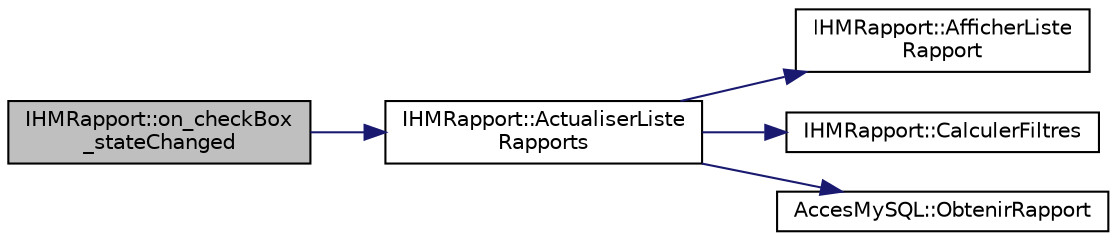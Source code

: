 digraph "IHMRapport::on_checkBox_stateChanged"
{
 // LATEX_PDF_SIZE
  edge [fontname="Helvetica",fontsize="10",labelfontname="Helvetica",labelfontsize="10"];
  node [fontname="Helvetica",fontsize="10",shape=record];
  rankdir="LR";
  Node1 [label="IHMRapport::on_checkBox\l_stateChanged",height=0.2,width=0.4,color="black", fillcolor="grey75", style="filled", fontcolor="black",tooltip=" "];
  Node1 -> Node2 [color="midnightblue",fontsize="10",style="solid",fontname="Helvetica"];
  Node2 [label="IHMRapport::ActualiserListe\lRapports",height=0.2,width=0.4,color="black", fillcolor="white", style="filled",URL="$class_i_h_m_rapport.html#a46ea3a67d11342647ce60ad28069c4c5",tooltip=" "];
  Node2 -> Node3 [color="midnightblue",fontsize="10",style="solid",fontname="Helvetica"];
  Node3 [label="IHMRapport::AfficherListe\lRapport",height=0.2,width=0.4,color="black", fillcolor="white", style="filled",URL="$class_i_h_m_rapport.html#ab41156d292a4d839ef62aa3257d77cea",tooltip=" "];
  Node2 -> Node4 [color="midnightblue",fontsize="10",style="solid",fontname="Helvetica"];
  Node4 [label="IHMRapport::CalculerFiltres",height=0.2,width=0.4,color="black", fillcolor="white", style="filled",URL="$class_i_h_m_rapport.html#a846aeed82d360307a585d9eff3dfd1b4",tooltip=" "];
  Node2 -> Node5 [color="midnightblue",fontsize="10",style="solid",fontname="Helvetica"];
  Node5 [label="AccesMySQL::ObtenirRapport",height=0.2,width=0.4,color="black", fillcolor="white", style="filled",URL="$class_acces_my_s_q_l.html#abad1dd8d0e0c11c25e4085dacde2f3b1",tooltip=" "];
}
